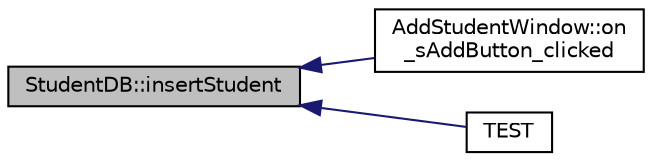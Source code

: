 digraph "StudentDB::insertStudent"
{
  edge [fontname="Helvetica",fontsize="10",labelfontname="Helvetica",labelfontsize="10"];
  node [fontname="Helvetica",fontsize="10",shape=record];
  rankdir="LR";
  Node1 [label="StudentDB::insertStudent",height=0.2,width=0.4,color="black", fillcolor="grey75", style="filled", fontcolor="black"];
  Node1 -> Node2 [dir="back",color="midnightblue",fontsize="10",style="solid"];
  Node2 [label="AddStudentWindow::on\l_sAddButton_clicked",height=0.2,width=0.4,color="black", fillcolor="white", style="filled",URL="$class_add_student_window.html#ac8a09f059cf9f6e4824295dd937fdd33",tooltip="Validate all input fields and add student to database. "];
  Node1 -> Node3 [dir="back",color="midnightblue",fontsize="10",style="solid"];
  Node3 [label="TEST",height=0.2,width=0.4,color="black", fillcolor="white", style="filled",URL="$test_student_d_b_8h.html#ae99329eaf7c2db768b2083412a3b5243"];
}
